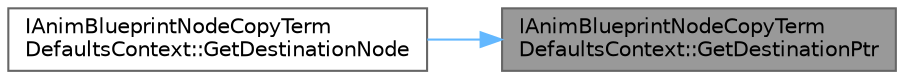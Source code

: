 digraph "IAnimBlueprintNodeCopyTermDefaultsContext::GetDestinationPtr"
{
 // INTERACTIVE_SVG=YES
 // LATEX_PDF_SIZE
  bgcolor="transparent";
  edge [fontname=Helvetica,fontsize=10,labelfontname=Helvetica,labelfontsize=10];
  node [fontname=Helvetica,fontsize=10,shape=box,height=0.2,width=0.4];
  rankdir="RL";
  Node1 [id="Node000001",label="IAnimBlueprintNodeCopyTerm\lDefaultsContext::GetDestinationPtr",height=0.2,width=0.4,color="gray40", fillcolor="grey60", style="filled", fontcolor="black",tooltip=" "];
  Node1 -> Node2 [id="edge1_Node000001_Node000002",dir="back",color="steelblue1",style="solid",tooltip=" "];
  Node2 [id="Node000002",label="IAnimBlueprintNodeCopyTerm\lDefaultsContext::GetDestinationNode",height=0.2,width=0.4,color="grey40", fillcolor="white", style="filled",URL="$d7/d6f/classIAnimBlueprintNodeCopyTermDefaultsContext.html#ad7a9a89269933de175e26bbacbb141dc",tooltip=" "];
}
